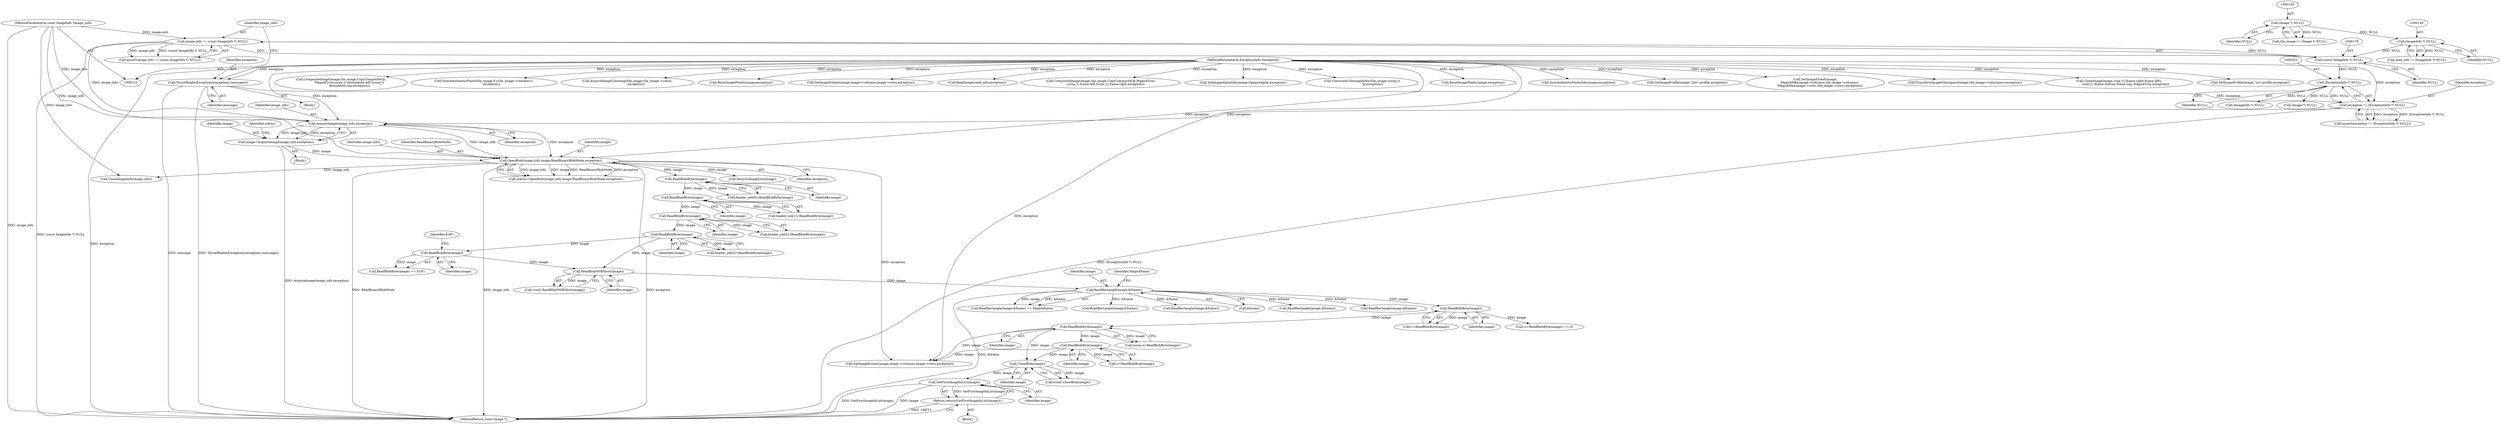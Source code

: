 digraph "0_ImageMagick_6b6bff054d569a77973f2140c0e86366e6168a6c_1@pointer" {
"1000506" [label="(Call,GetFirstImageInList(image))"];
"1000503" [label="(Call,CloseBlob(image))"];
"1000352" [label="(Call,ReadBlobByte(image))"];
"1000338" [label="(Call,ReadBlobByte(image))"];
"1000326" [label="(Call,ReadRectangle(image,&frame))"];
"1000322" [label="(Call,ReadBlobMSBShort(image))"];
"1000278" [label="(Call,ReadBlobByte(image))"];
"1000272" [label="(Call,ReadBlobByte(image))"];
"1000266" [label="(Call,ReadBlobByte(image))"];
"1000260" [label="(Call,ReadBlobByte(image))"];
"1000218" [label="(Call,OpenBlob(image_info,image,ReadBinaryBlobMode,exception))"];
"1000213" [label="(Call,AcquireImage(image_info,exception))"];
"1000173" [label="(Call,image_info != (const ImageInfo *) NULL)"];
"1000122" [label="(MethodParameterIn,const ImageInfo *image_info)"];
"1000175" [label="(Call,(const ImageInfo *) NULL)"];
"1000139" [label="(Call,(ImageInfo *) NULL)"];
"1000129" [label="(Call,(Image *) NULL)"];
"1000200" [label="(Call,exception != (ExceptionInfo *) NULL)"];
"1000146" [label="(Call,ThrowReaderException((exception),(message)))"];
"1000123" [label="(MethodParameterIn,ExceptionInfo *exception)"];
"1000202" [label="(Call,(ExceptionInfo *) NULL)"];
"1000211" [label="(Call,image=AcquireImage(image_info,exception))"];
"1000316" [label="(Call,ReadBlobByte(image))"];
"1000361" [label="(Call,ReadBlobByte(image))"];
"1000505" [label="(Return,return(GetFirstImageInList(image));)"];
"1000175" [label="(Call,(const ImageInfo *) NULL)"];
"1000506" [label="(Call,GetFirstImageInList(image))"];
"1000350" [label="(Call,(ssize_t) ReadBlobByte(image))"];
"1000141" [label="(Identifier,NULL)"];
"1001895" [label="(Call,SyncAuthenticPixels(tile_image,exception))"];
"1000507" [label="(Identifier,image)"];
"1002121" [label="(Call,SetImageProfile(image,\"iptc\",profile,exception))"];
"1000362" [label="(Identifier,image)"];
"1000177" [label="(Identifier,NULL)"];
"1000233" [label="(Call,(Image *) NULL)"];
"1000213" [label="(Call,AcquireImage(image_info,exception))"];
"1000274" [label="(Call,header_ole[3]=ReadBlobByte(image))"];
"1000256" [label="(Call,header_ole[0]=ReadBlobByte(image))"];
"1000273" [label="(Identifier,image)"];
"1000212" [label="(Identifier,image)"];
"1002427" [label="(Call,SetImageExtent(image,\n          MagickMax(image->columns,tile_image->columns),\n          MagickMax(image->rows,tile_image->rows),exception))"];
"1000220" [label="(Identifier,image)"];
"1002446" [label="(Call,TransformImageColorspace(image,tile_image->colorspace,exception))"];
"1000500" [label="(Block,)"];
"1000361" [label="(Call,ReadBlobByte(image))"];
"1001149" [label="(Call,CloneImage(image,(size_t) (frame.right-frame.left),\n              (size_t) (frame.bottom-frame.top),MagickTrue,exception))"];
"1002083" [label="(Call,SetImageProfile(image,\"icc\",profile,exception))"];
"1000279" [label="(Identifier,image)"];
"1001976" [label="(Call,CompositeImage(image,tile_image,CopyCompositeOp,\n                  MagickTrue,(ssize_t) destination.left,(ssize_t)\n                  destination.top,exception))"];
"1000336" [label="(Call,c=ReadBlobByte(image))"];
"1000127" [label="(Call,tile_image != (Image *) NULL)"];
"1001630" [label="(Call,QueueAuthenticPixels(tile_image,0,y,tile_image->columns,1,\n                exception))"];
"1000214" [label="(Identifier,image_info)"];
"1002220" [label="(Call,CloneImageInfo(image_info))"];
"1000325" [label="(Call,ReadRectangle(image,&frame) == MagickFalse)"];
"1000261" [label="(Identifier,image)"];
"1000326" [label="(Call,ReadRectangle(image,&frame))"];
"1000122" [label="(MethodParameterIn,const ImageInfo *image_info)"];
"1000217" [label="(Identifier,status)"];
"1001308" [label="(Call,AcquireImageColormap(tile_image,tile_image->colors,\n                  exception))"];
"1000754" [label="(Call,ResetImagePixels(image,exception))"];
"1000267" [label="(Identifier,image)"];
"1000131" [label="(Identifier,NULL)"];
"1002573" [label="(MethodReturn,static Image *)"];
"1001139" [label="(Call,ReadRectangle(image,&frame))"];
"1000352" [label="(Call,ReadBlobByte(image))"];
"1000323" [label="(Identifier,image)"];
"1000317" [label="(Identifier,image)"];
"1000827" [label="(Call,ReadRectangle(image,&frame))"];
"1000739" [label="(Call,SetImageExtent(image,image->columns,image->rows,exception))"];
"1000501" [label="(Call,(void) CloseBlob(image))"];
"1000148" [label="(Identifier,message)"];
"1000316" [label="(Call,ReadBlobByte(image))"];
"1000172" [label="(Call,assert(image_info != (const ImageInfo *) NULL))"];
"1002383" [label="(Call,ReadImage(read_info,exception))"];
"1000230" [label="(Call,DestroyImageList(image))"];
"1000260" [label="(Call,ReadBlobByte(image))"];
"1000204" [label="(Identifier,NULL)"];
"1000125" [label="(Block,)"];
"1000335" [label="(Call,(c=ReadBlobByte(image)) == 0)"];
"1002454" [label="(Call,CompositeImage(image,tile_image,CopyCompositeOp,MagickTrue,\n          (ssize_t) frame.left,(ssize_t) frame.right,exception))"];
"1000173" [label="(Call,image_info != (const ImageInfo *) NULL)"];
"1000147" [label="(Identifier,exception)"];
"1000328" [label="(Call,&frame)"];
"1000339" [label="(Identifier,image)"];
"1000272" [label="(Call,ReadBlobByte(image))"];
"1000238" [label="(Call,(ImageInfo *) NULL)"];
"1000123" [label="(MethodParameterIn,ExceptionInfo *exception)"];
"1000330" [label="(Identifier,MagickFalse)"];
"1000199" [label="(Call,assert(exception != (ExceptionInfo *) NULL))"];
"1000327" [label="(Identifier,image)"];
"1000202" [label="(Call,(ExceptionInfo *) NULL)"];
"1001261" [label="(Call,SetImageAlpha(tile_image,OpaqueAlpha,exception))"];
"1000219" [label="(Identifier,image_info)"];
"1000338" [label="(Call,ReadBlobByte(image))"];
"1000201" [label="(Identifier,exception)"];
"1000686" [label="(Call,ReadRectangle(image,&frame))"];
"1000211" [label="(Call,image=AcquireImage(image_info,exception))"];
"1000322" [label="(Call,ReadBlobMSBShort(image))"];
"1000222" [label="(Identifier,exception)"];
"1000266" [label="(Call,ReadBlobByte(image))"];
"1000353" [label="(Identifier,image)"];
"1001671" [label="(Call,ConstrainColormapIndex(tile_image,(ssize_t)\n                      *p,exception))"];
"1000318" [label="(Identifier,EOF)"];
"1000503" [label="(Call,CloseBlob(image))"];
"1000216" [label="(Call,status=OpenBlob(image_info,image,ReadBinaryBlobMode,exception))"];
"1000315" [label="(Call,ReadBlobByte(image) == EOF)"];
"1000139" [label="(Call,(ImageInfo *) NULL)"];
"1000278" [label="(Call,ReadBlobByte(image))"];
"1000221" [label="(Identifier,ReadBinaryBlobMode)"];
"1000174" [label="(Identifier,image_info)"];
"1000215" [label="(Identifier,exception)"];
"1002311" [label="(Call,ReadRectangle(image,&frame))"];
"1000504" [label="(Identifier,image)"];
"1000137" [label="(Call,read_info != (ImageInfo *) NULL)"];
"1000200" [label="(Call,exception != (ExceptionInfo *) NULL)"];
"1000510" [label="(Call,SetImageExtent(image,image->columns,image->rows,exception))"];
"1000262" [label="(Call,header_ole[1]=ReadBlobByte(image))"];
"1000505" [label="(Return,return(GetFirstImageInList(image));)"];
"1000124" [label="(Block,)"];
"1000129" [label="(Call,(Image *) NULL)"];
"1000146" [label="(Call,ThrowReaderException((exception),(message)))"];
"1000320" [label="(Call,(void) ReadBlobMSBShort(image))"];
"1000268" [label="(Call,header_ole[2]=ReadBlobByte(image))"];
"1000525" [label="(Call,ResetImagePixels(image,exception))"];
"1000218" [label="(Call,OpenBlob(image_info,image,ReadBinaryBlobMode,exception))"];
"1000359" [label="(Call,c=ReadBlobByte(image))"];
"1000506" -> "1000505"  [label="AST: "];
"1000506" -> "1000507"  [label="CFG: "];
"1000507" -> "1000506"  [label="AST: "];
"1000505" -> "1000506"  [label="CFG: "];
"1000506" -> "1002573"  [label="DDG: GetFirstImageInList(image)"];
"1000506" -> "1002573"  [label="DDG: image"];
"1000506" -> "1000505"  [label="DDG: GetFirstImageInList(image)"];
"1000503" -> "1000506"  [label="DDG: image"];
"1000503" -> "1000501"  [label="AST: "];
"1000503" -> "1000504"  [label="CFG: "];
"1000504" -> "1000503"  [label="AST: "];
"1000501" -> "1000503"  [label="CFG: "];
"1000503" -> "1000501"  [label="DDG: image"];
"1000352" -> "1000503"  [label="DDG: image"];
"1000361" -> "1000503"  [label="DDG: image"];
"1000352" -> "1000350"  [label="AST: "];
"1000352" -> "1000353"  [label="CFG: "];
"1000353" -> "1000352"  [label="AST: "];
"1000350" -> "1000352"  [label="CFG: "];
"1000352" -> "1000350"  [label="DDG: image"];
"1000338" -> "1000352"  [label="DDG: image"];
"1000352" -> "1000361"  [label="DDG: image"];
"1000352" -> "1000510"  [label="DDG: image"];
"1000338" -> "1000336"  [label="AST: "];
"1000338" -> "1000339"  [label="CFG: "];
"1000339" -> "1000338"  [label="AST: "];
"1000336" -> "1000338"  [label="CFG: "];
"1000338" -> "1000335"  [label="DDG: image"];
"1000338" -> "1000336"  [label="DDG: image"];
"1000326" -> "1000338"  [label="DDG: image"];
"1000326" -> "1000325"  [label="AST: "];
"1000326" -> "1000328"  [label="CFG: "];
"1000327" -> "1000326"  [label="AST: "];
"1000328" -> "1000326"  [label="AST: "];
"1000330" -> "1000326"  [label="CFG: "];
"1000326" -> "1002573"  [label="DDG: &frame"];
"1000326" -> "1000325"  [label="DDG: image"];
"1000326" -> "1000325"  [label="DDG: &frame"];
"1000322" -> "1000326"  [label="DDG: image"];
"1000326" -> "1000686"  [label="DDG: &frame"];
"1000326" -> "1000827"  [label="DDG: &frame"];
"1000326" -> "1001139"  [label="DDG: &frame"];
"1000326" -> "1002311"  [label="DDG: &frame"];
"1000322" -> "1000320"  [label="AST: "];
"1000322" -> "1000323"  [label="CFG: "];
"1000323" -> "1000322"  [label="AST: "];
"1000320" -> "1000322"  [label="CFG: "];
"1000322" -> "1000320"  [label="DDG: image"];
"1000278" -> "1000322"  [label="DDG: image"];
"1000316" -> "1000322"  [label="DDG: image"];
"1000278" -> "1000274"  [label="AST: "];
"1000278" -> "1000279"  [label="CFG: "];
"1000279" -> "1000278"  [label="AST: "];
"1000274" -> "1000278"  [label="CFG: "];
"1000278" -> "1000274"  [label="DDG: image"];
"1000272" -> "1000278"  [label="DDG: image"];
"1000278" -> "1000316"  [label="DDG: image"];
"1000272" -> "1000268"  [label="AST: "];
"1000272" -> "1000273"  [label="CFG: "];
"1000273" -> "1000272"  [label="AST: "];
"1000268" -> "1000272"  [label="CFG: "];
"1000272" -> "1000268"  [label="DDG: image"];
"1000266" -> "1000272"  [label="DDG: image"];
"1000266" -> "1000262"  [label="AST: "];
"1000266" -> "1000267"  [label="CFG: "];
"1000267" -> "1000266"  [label="AST: "];
"1000262" -> "1000266"  [label="CFG: "];
"1000266" -> "1000262"  [label="DDG: image"];
"1000260" -> "1000266"  [label="DDG: image"];
"1000260" -> "1000256"  [label="AST: "];
"1000260" -> "1000261"  [label="CFG: "];
"1000261" -> "1000260"  [label="AST: "];
"1000256" -> "1000260"  [label="CFG: "];
"1000260" -> "1000256"  [label="DDG: image"];
"1000218" -> "1000260"  [label="DDG: image"];
"1000218" -> "1000216"  [label="AST: "];
"1000218" -> "1000222"  [label="CFG: "];
"1000219" -> "1000218"  [label="AST: "];
"1000220" -> "1000218"  [label="AST: "];
"1000221" -> "1000218"  [label="AST: "];
"1000222" -> "1000218"  [label="AST: "];
"1000216" -> "1000218"  [label="CFG: "];
"1000218" -> "1002573"  [label="DDG: ReadBinaryBlobMode"];
"1000218" -> "1002573"  [label="DDG: image_info"];
"1000218" -> "1002573"  [label="DDG: exception"];
"1000218" -> "1000216"  [label="DDG: image_info"];
"1000218" -> "1000216"  [label="DDG: image"];
"1000218" -> "1000216"  [label="DDG: ReadBinaryBlobMode"];
"1000218" -> "1000216"  [label="DDG: exception"];
"1000213" -> "1000218"  [label="DDG: image_info"];
"1000213" -> "1000218"  [label="DDG: exception"];
"1000122" -> "1000218"  [label="DDG: image_info"];
"1000211" -> "1000218"  [label="DDG: image"];
"1000123" -> "1000218"  [label="DDG: exception"];
"1000218" -> "1000230"  [label="DDG: image"];
"1000218" -> "1000510"  [label="DDG: exception"];
"1000218" -> "1002220"  [label="DDG: image_info"];
"1000213" -> "1000211"  [label="AST: "];
"1000213" -> "1000215"  [label="CFG: "];
"1000214" -> "1000213"  [label="AST: "];
"1000215" -> "1000213"  [label="AST: "];
"1000211" -> "1000213"  [label="CFG: "];
"1000213" -> "1000211"  [label="DDG: image_info"];
"1000213" -> "1000211"  [label="DDG: exception"];
"1000173" -> "1000213"  [label="DDG: image_info"];
"1000122" -> "1000213"  [label="DDG: image_info"];
"1000200" -> "1000213"  [label="DDG: exception"];
"1000123" -> "1000213"  [label="DDG: exception"];
"1000173" -> "1000172"  [label="AST: "];
"1000173" -> "1000175"  [label="CFG: "];
"1000174" -> "1000173"  [label="AST: "];
"1000175" -> "1000173"  [label="AST: "];
"1000172" -> "1000173"  [label="CFG: "];
"1000173" -> "1002573"  [label="DDG: (const ImageInfo *) NULL"];
"1000173" -> "1000172"  [label="DDG: image_info"];
"1000173" -> "1000172"  [label="DDG: (const ImageInfo *) NULL"];
"1000122" -> "1000173"  [label="DDG: image_info"];
"1000175" -> "1000173"  [label="DDG: NULL"];
"1000122" -> "1000121"  [label="AST: "];
"1000122" -> "1002573"  [label="DDG: image_info"];
"1000122" -> "1002220"  [label="DDG: image_info"];
"1000175" -> "1000177"  [label="CFG: "];
"1000176" -> "1000175"  [label="AST: "];
"1000177" -> "1000175"  [label="AST: "];
"1000139" -> "1000175"  [label="DDG: NULL"];
"1000175" -> "1000202"  [label="DDG: NULL"];
"1000139" -> "1000137"  [label="AST: "];
"1000139" -> "1000141"  [label="CFG: "];
"1000140" -> "1000139"  [label="AST: "];
"1000141" -> "1000139"  [label="AST: "];
"1000137" -> "1000139"  [label="CFG: "];
"1000139" -> "1000137"  [label="DDG: NULL"];
"1000129" -> "1000139"  [label="DDG: NULL"];
"1000129" -> "1000127"  [label="AST: "];
"1000129" -> "1000131"  [label="CFG: "];
"1000130" -> "1000129"  [label="AST: "];
"1000131" -> "1000129"  [label="AST: "];
"1000127" -> "1000129"  [label="CFG: "];
"1000129" -> "1000127"  [label="DDG: NULL"];
"1000200" -> "1000199"  [label="AST: "];
"1000200" -> "1000202"  [label="CFG: "];
"1000201" -> "1000200"  [label="AST: "];
"1000202" -> "1000200"  [label="AST: "];
"1000199" -> "1000200"  [label="CFG: "];
"1000200" -> "1002573"  [label="DDG: (ExceptionInfo *) NULL"];
"1000200" -> "1000199"  [label="DDG: exception"];
"1000200" -> "1000199"  [label="DDG: (ExceptionInfo *) NULL"];
"1000146" -> "1000200"  [label="DDG: exception"];
"1000123" -> "1000200"  [label="DDG: exception"];
"1000202" -> "1000200"  [label="DDG: NULL"];
"1000146" -> "1000125"  [label="AST: "];
"1000146" -> "1000148"  [label="CFG: "];
"1000147" -> "1000146"  [label="AST: "];
"1000148" -> "1000146"  [label="AST: "];
"1000174" -> "1000146"  [label="CFG: "];
"1000146" -> "1002573"  [label="DDG: message"];
"1000146" -> "1002573"  [label="DDG: ThrowReaderException((exception),(message))"];
"1000123" -> "1000146"  [label="DDG: exception"];
"1000123" -> "1000121"  [label="AST: "];
"1000123" -> "1002573"  [label="DDG: exception"];
"1000123" -> "1000510"  [label="DDG: exception"];
"1000123" -> "1000525"  [label="DDG: exception"];
"1000123" -> "1000739"  [label="DDG: exception"];
"1000123" -> "1000754"  [label="DDG: exception"];
"1000123" -> "1001149"  [label="DDG: exception"];
"1000123" -> "1001261"  [label="DDG: exception"];
"1000123" -> "1001308"  [label="DDG: exception"];
"1000123" -> "1001630"  [label="DDG: exception"];
"1000123" -> "1001671"  [label="DDG: exception"];
"1000123" -> "1001895"  [label="DDG: exception"];
"1000123" -> "1001976"  [label="DDG: exception"];
"1000123" -> "1002083"  [label="DDG: exception"];
"1000123" -> "1002121"  [label="DDG: exception"];
"1000123" -> "1002383"  [label="DDG: exception"];
"1000123" -> "1002427"  [label="DDG: exception"];
"1000123" -> "1002446"  [label="DDG: exception"];
"1000123" -> "1002454"  [label="DDG: exception"];
"1000202" -> "1000204"  [label="CFG: "];
"1000203" -> "1000202"  [label="AST: "];
"1000204" -> "1000202"  [label="AST: "];
"1000202" -> "1000233"  [label="DDG: NULL"];
"1000202" -> "1000238"  [label="DDG: NULL"];
"1000211" -> "1000124"  [label="AST: "];
"1000212" -> "1000211"  [label="AST: "];
"1000217" -> "1000211"  [label="CFG: "];
"1000211" -> "1002573"  [label="DDG: AcquireImage(image_info,exception)"];
"1000316" -> "1000315"  [label="AST: "];
"1000316" -> "1000317"  [label="CFG: "];
"1000317" -> "1000316"  [label="AST: "];
"1000318" -> "1000316"  [label="CFG: "];
"1000316" -> "1000315"  [label="DDG: image"];
"1000361" -> "1000359"  [label="AST: "];
"1000361" -> "1000362"  [label="CFG: "];
"1000362" -> "1000361"  [label="AST: "];
"1000359" -> "1000361"  [label="CFG: "];
"1000361" -> "1000359"  [label="DDG: image"];
"1000361" -> "1000510"  [label="DDG: image"];
"1000505" -> "1000500"  [label="AST: "];
"1002573" -> "1000505"  [label="CFG: "];
"1000505" -> "1002573"  [label="DDG: <RET>"];
}
